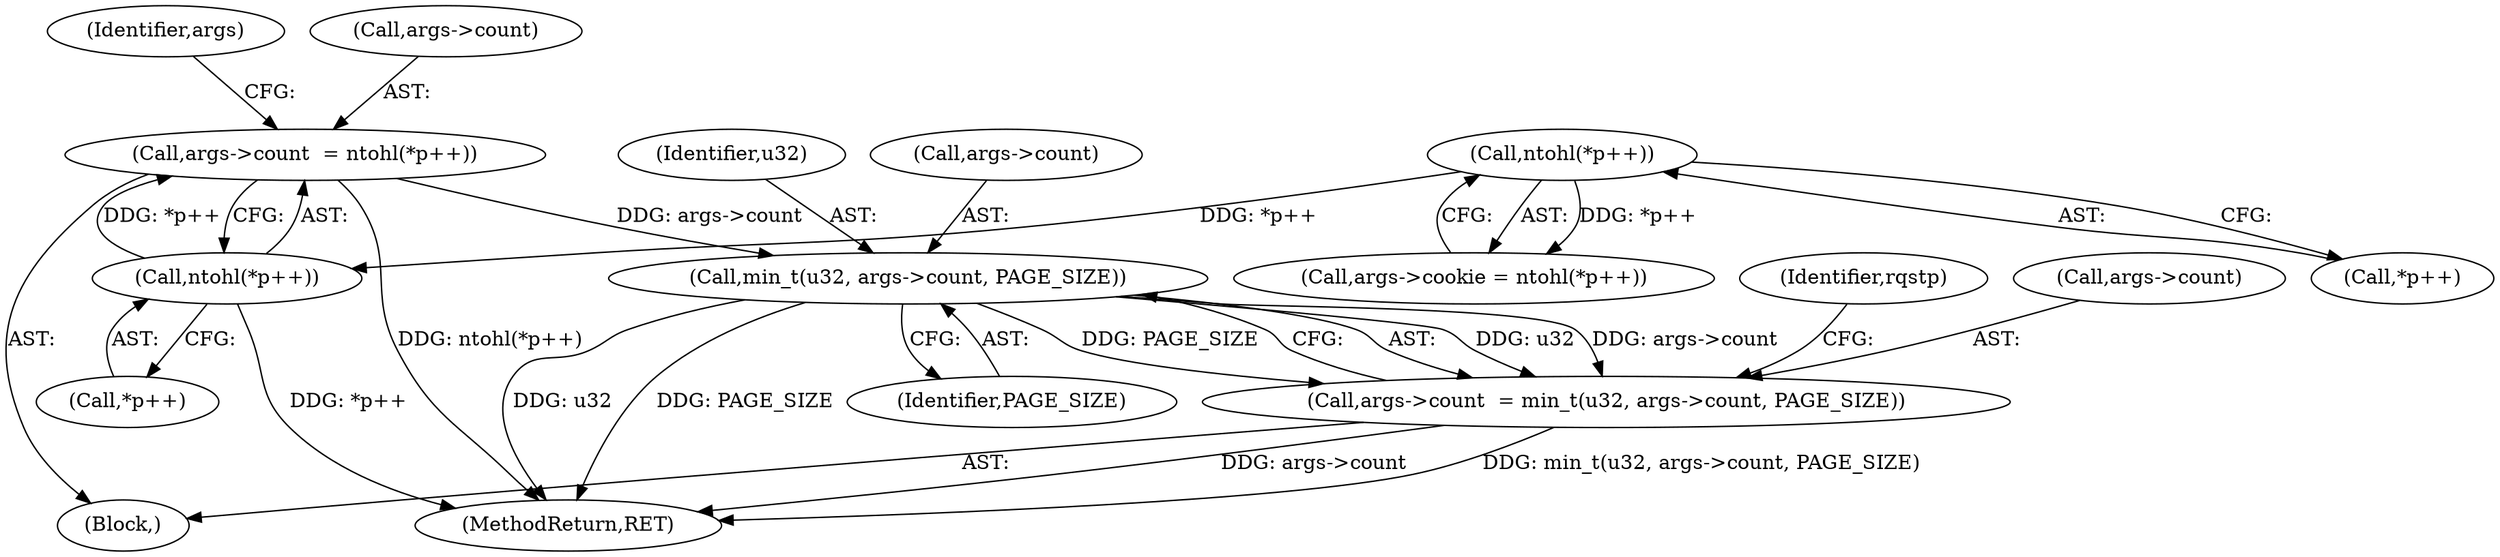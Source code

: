 digraph "0_linux_c70422f760c120480fee4de6c38804c72aa26bc1_16@pointer" {
"1000126" [label="(Call,args->count  = ntohl(*p++))"];
"1000130" [label="(Call,ntohl(*p++))"];
"1000122" [label="(Call,ntohl(*p++))"];
"1000138" [label="(Call,min_t(u32, args->count, PAGE_SIZE))"];
"1000134" [label="(Call,args->count  = min_t(u32, args->count, PAGE_SIZE))"];
"1000136" [label="(Identifier,args)"];
"1000130" [label="(Call,ntohl(*p++))"];
"1000134" [label="(Call,args->count  = min_t(u32, args->count, PAGE_SIZE))"];
"1000147" [label="(Identifier,rqstp)"];
"1000123" [label="(Call,*p++)"];
"1000104" [label="(Block,)"];
"1000122" [label="(Call,ntohl(*p++))"];
"1000140" [label="(Call,args->count)"];
"1000135" [label="(Call,args->count)"];
"1000126" [label="(Call,args->count  = ntohl(*p++))"];
"1000138" [label="(Call,min_t(u32, args->count, PAGE_SIZE))"];
"1000139" [label="(Identifier,u32)"];
"1000163" [label="(MethodReturn,RET)"];
"1000143" [label="(Identifier,PAGE_SIZE)"];
"1000127" [label="(Call,args->count)"];
"1000131" [label="(Call,*p++)"];
"1000118" [label="(Call,args->cookie = ntohl(*p++))"];
"1000126" -> "1000104"  [label="AST: "];
"1000126" -> "1000130"  [label="CFG: "];
"1000127" -> "1000126"  [label="AST: "];
"1000130" -> "1000126"  [label="AST: "];
"1000136" -> "1000126"  [label="CFG: "];
"1000126" -> "1000163"  [label="DDG: ntohl(*p++)"];
"1000130" -> "1000126"  [label="DDG: *p++"];
"1000126" -> "1000138"  [label="DDG: args->count"];
"1000130" -> "1000131"  [label="CFG: "];
"1000131" -> "1000130"  [label="AST: "];
"1000130" -> "1000163"  [label="DDG: *p++"];
"1000122" -> "1000130"  [label="DDG: *p++"];
"1000122" -> "1000118"  [label="AST: "];
"1000122" -> "1000123"  [label="CFG: "];
"1000123" -> "1000122"  [label="AST: "];
"1000118" -> "1000122"  [label="CFG: "];
"1000122" -> "1000118"  [label="DDG: *p++"];
"1000138" -> "1000134"  [label="AST: "];
"1000138" -> "1000143"  [label="CFG: "];
"1000139" -> "1000138"  [label="AST: "];
"1000140" -> "1000138"  [label="AST: "];
"1000143" -> "1000138"  [label="AST: "];
"1000134" -> "1000138"  [label="CFG: "];
"1000138" -> "1000163"  [label="DDG: u32"];
"1000138" -> "1000163"  [label="DDG: PAGE_SIZE"];
"1000138" -> "1000134"  [label="DDG: u32"];
"1000138" -> "1000134"  [label="DDG: args->count"];
"1000138" -> "1000134"  [label="DDG: PAGE_SIZE"];
"1000134" -> "1000104"  [label="AST: "];
"1000135" -> "1000134"  [label="AST: "];
"1000147" -> "1000134"  [label="CFG: "];
"1000134" -> "1000163"  [label="DDG: args->count"];
"1000134" -> "1000163"  [label="DDG: min_t(u32, args->count, PAGE_SIZE)"];
}
